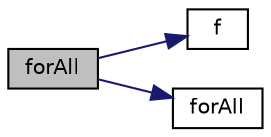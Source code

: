 digraph "forAll"
{
  bgcolor="transparent";
  edge [fontname="Helvetica",fontsize="10",labelfontname="Helvetica",labelfontsize="10"];
  node [fontname="Helvetica",fontsize="10",shape=record];
  rankdir="LR";
  Node3583 [label="forAll",height=0.2,width=0.4,color="black", fillcolor="grey75", style="filled", fontcolor="black"];
  Node3583 -> Node3584 [color="midnightblue",fontsize="10",style="solid",fontname="Helvetica"];
  Node3584 [label="f",height=0.2,width=0.4,color="black",URL="$a18335.html#a888be93833ac7a23170555c69c690288"];
  Node3583 -> Node3585 [color="midnightblue",fontsize="10",style="solid",fontname="Helvetica"];
  Node3585 [label="forAll",height=0.2,width=0.4,color="black",URL="$a18335.html#a7b8c1d8d7d2cd7157ce78a5b058268eb"];
}
